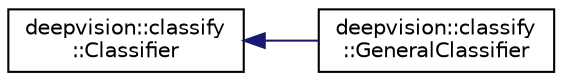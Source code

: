 digraph "Graphical Class Hierarchy"
{
  edge [fontname="Helvetica",fontsize="10",labelfontname="Helvetica",labelfontsize="10"];
  node [fontname="Helvetica",fontsize="10",shape=record];
  rankdir="LR";
  Node0 [label="deepvision::classify\l::Classifier",height=0.2,width=0.4,color="black", fillcolor="white", style="filled",URL="$de/d07/classdeepvision_1_1classify_1_1Classifier.html",tooltip="Generic interface for classes which perform classification on an image. "];
  Node0 -> Node1 [dir="back",color="midnightblue",fontsize="10",style="solid",fontname="Helvetica"];
  Node1 [label="deepvision::classify\l::GeneralClassifier",height=0.2,width=0.4,color="black", fillcolor="white", style="filled",URL="$de/df7/classdeepvision_1_1classify_1_1GeneralClassifier.html",tooltip="A Classifier which can run any classification model exported for Tensorflow Lite. ..."];
}

